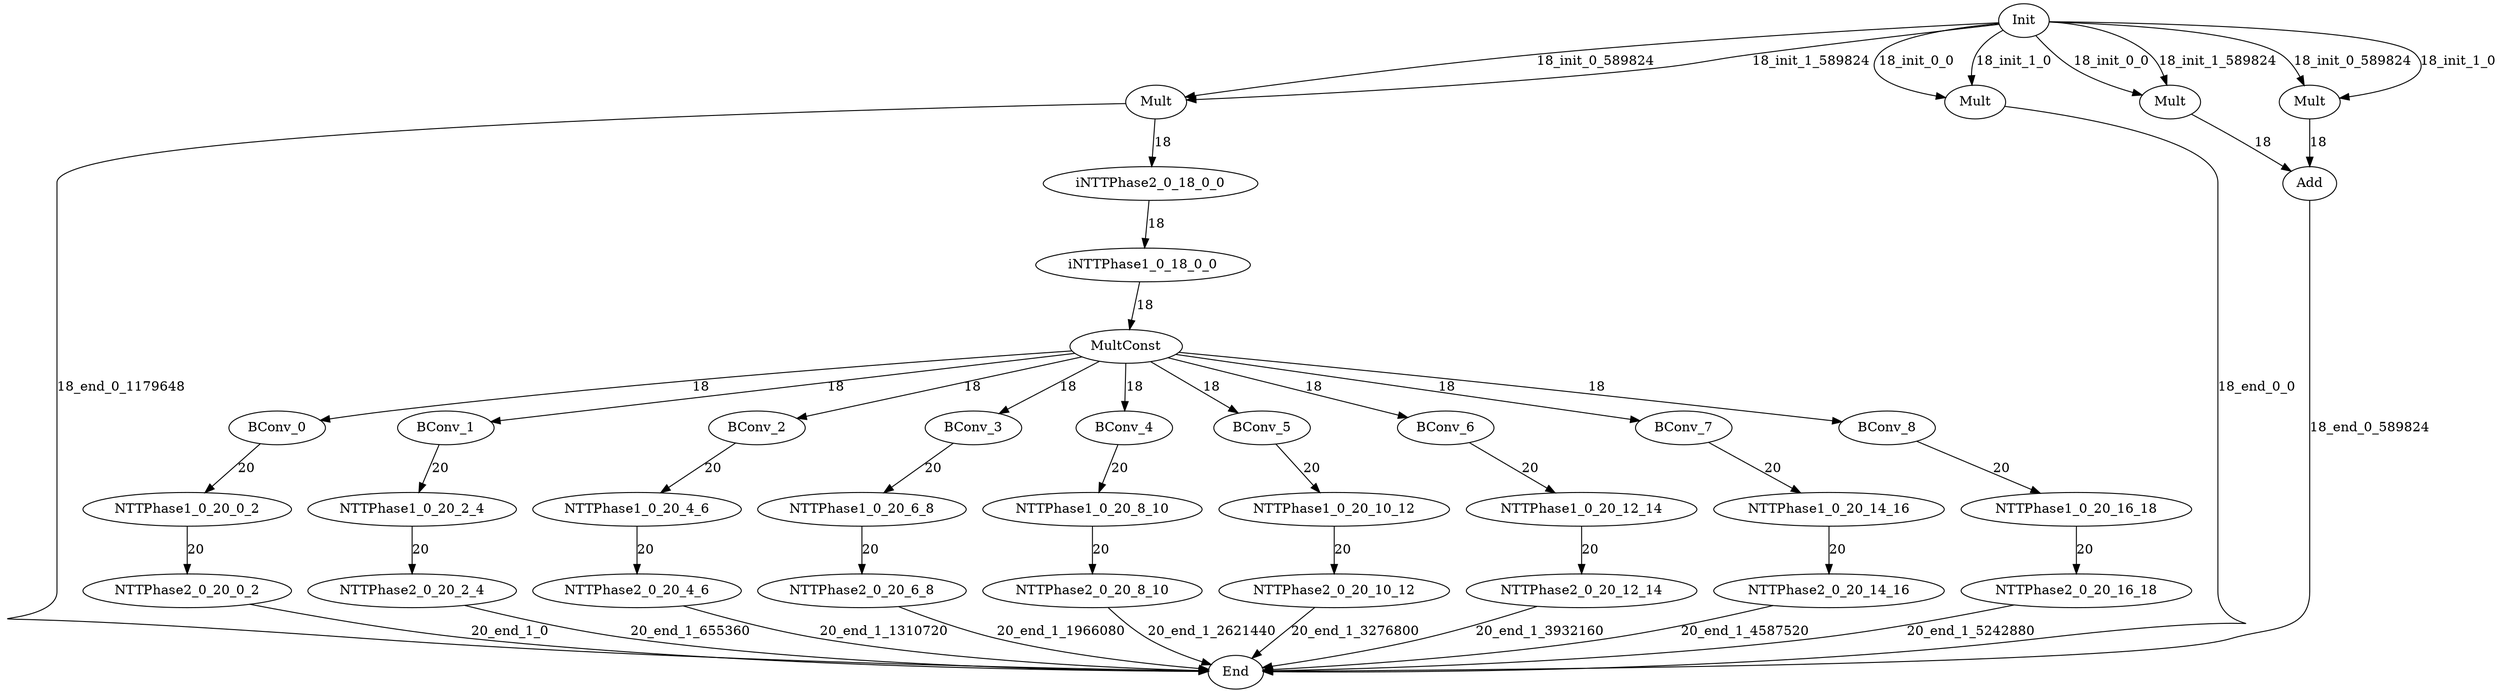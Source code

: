 digraph {
	graph [bb="0,0,2659.8,732"];
	node [label="\N"];
	init	[height=0.5,
		label=Init,
		pos="2155.8,714",
		width=0.75];
	MultBxBx	[height=0.5,
		label=Mult,
		pos="1295.8,627",
		width=0.9027];
	init -> MultBxBx	[label="18_init_0_589824",
		lp="1630.8,670.5",
		pos="e,1325.4,634.67 2128.7,712.57 2045,710.97 1783,704.09 1567.8,678 1484.5,667.9 1388.1,648.27 1335.3,636.84"];
	init -> MultBxBx	[label="18_init_1_589824",
		lp="1895.8,670.5",
		pos="e,1327.8,630.59 2129.3,709.94 2058.5,701.82 1859.6,679.26 1693.8,663 1564.2,650.29 1410.6,637.39 1337.9,631.42"];
	MultAxAx	[height=0.5,
		label=Mult,
		pos="2103.8,627",
		width=0.9027];
	init -> MultAxAx	[label="18_init_0_0",
		lp="2041.3,670.5",
		pos="e,2072.2,631.79 2129,710.89 2089,707.13 2016.6,697.72 2000.8,678 1981.1,653.31 2025.6,640 2062.2,633.46"];
	init -> MultAxAx	[label="18_init_1_0",
		lp="2145.3,670.5",
		pos="e,2100.4,645.19 2133.4,703.61 2122.7,697.88 2111,689.44 2104.8,678 2101.1,671.17 2099.9,663.02 2099.8,655.29"];
	MultAxBx	[height=0.5,
		label=Mult,
		pos="2311.8,627",
		width=0.9027];
	init -> MultAxBx	[label="18_init_0_0",
		lp="2249.3,670.5",
		pos="e,2281.9,634.53 2168.4,698.06 2178.4,687.04 2193.2,672.4 2208.8,663 2228.3,651.25 2252.3,642.8 2272.2,637.15"];
	init -> MultAxBx	[label="18_init_1_589824",
		lp="2362.8,670.5",
		pos="e,2308.3,645.14 2182.8,712.65 2212.4,710.88 2259.5,703.81 2289.8,678 2296.9,671.99 2301.7,663.28 2305.1,654.8"];
	MultBxAx	[height=0.5,
		label=Mult,
		pos="2460.8,627",
		width=0.9027];
	init -> MultBxAx	[label="18_init_0_589824",
		lp="2506.8,670.5",
		pos="e,2454.9,644.73 2183.1,712.44 2244.2,710.74 2389.4,704 2429.8,678 2438.7,672.26 2445.5,662.94 2450.4,653.9"];
	init -> MultBxAx	[label="18_init_1_0",
		lp="2619.3,670.5",
		pos="e,2492.7,631.22 2182.8,712.81 2271.1,711.9 2547.3,706.78 2573.8,678 2597.7,651.96 2544,638.72 2502.6,632.6"];
	end	[height=0.5,
		label=End,
		pos="1314.8,18",
		width=0.81243];
	NTTP20	[height=0.5,
		label=NTTPhase2_0_20_0_2,
		pos="195.8,105",
		width=3.0872];
	NTTP20 -> end	[label="20_end_1_0",
		lp="540.3,61.5",
		pos="e,1285.4,18.982 262.58,90.598 323.77,78.888 417,62.472 498.8,54 796.24,23.194 1157.4,19.391 1275.4,19.008"];
	NTTP10	[height=0.5,
		label=NTTPhase1_0_20_0_2,
		pos="195.8,192",
		width=3.0872];
	NTTP10 -> NTTP20	[label=20,
		lp="205.3,148.5",
		pos="e,195.8,123.18 195.8,173.8 195.8,162.16 195.8,146.55 195.8,133.24"];
	BConv0	[height=0.5,
		label=BConv_0,
		pos="352.8,279",
		width=1.4263];
	BConv0 -> NTTP10	[label=20,
		lp="293.3,235.5",
		pos="e,226.06,209.38 326.17,263.58 301.14,250.03 263.39,229.59 234.94,214.19"];
	ScaleForBConv	[height=0.5,
		label=MultConst,
		pos="1201.8,366",
		width=1.661];
	ScaleForBConv -> BConv0	[label=18,
		lp="782.3,322.5",
		pos="e,398.9,286.99 1144.5,360.71 1021.4,351.26 722.36,327.07 472.8,297 451.89,294.48 428.99,291.33 408.85,288.43"];
	BConv1	[height=0.5,
		label=BConv_1,
		pos="532.8,279",
		width=1.4263];
	ScaleForBConv -> BConv1	[label=18,
		lp="917.3,322.5",
		pos="e,580.26,286.03 1147.9,358.15 1023.6,342.36 717.88,303.51 590.23,287.3"];
	BConv2	[height=0.5,
		label=BConv_2,
		pos="824.8,279",
		width=1.4263];
	ScaleForBConv -> BConv2	[label=18,
		lp="1046.3,322.5",
		pos="e,866.77,289.46 1155.6,354.58 1085,338.66 950.68,308.38 876.78,291.72"];
	BConv3	[height=0.5,
		label=BConv_3,
		pos="996.8,279",
		width=1.4263];
	ScaleForBConv -> BConv3	[label=18,
		lp="1121.3,322.5",
		pos="e,1028.7,293.22 1167.9,350.96 1132.3,336.18 1076.2,312.91 1038,297.07"];
	BConv4	[height=0.5,
		label=BConv_4,
		pos="1196.8,279",
		width=1.4263];
	ScaleForBConv -> BConv4	[label=18,
		lp="1209.3,322.5",
		pos="e,1197.8,297.18 1200.8,347.8 1200.1,336.16 1199.2,320.55 1198.4,307.24"];
	BConv5	[height=0.5,
		label=BConv_5,
		pos="1334.8,279",
		width=1.4263];
	ScaleForBConv -> BConv5	[label=18,
		lp="1286.3,322.5",
		pos="e,1311,295.21 1226.2,349.41 1247.6,335.73 1278.9,315.72 1302.4,300.7"];
	BConv6	[height=0.5,
		label=BConv_6,
		pos="1525.8,279",
		width=1.4263];
	ScaleForBConv -> BConv6	[label=18,
		lp="1393.3,322.5",
		pos="e,1485.8,290.48 1245.5,353.54 1305.5,337.79 1413.1,309.56 1476.1,293.03"];
	BConv7	[height=0.5,
		label=BConv_7,
		pos="1761.8,279",
		width=1.4263];
	ScaleForBConv -> BConv7	[label=18,
		lp="1525.3,322.5",
		pos="e,1715.5,287.03 1254,357.08 1359.3,341.09 1596.6,305.07 1705.4,288.56"];
	BConv8	[height=0.5,
		label=BConv_8,
		pos="1993.8,279",
		width=1.4263];
	ScaleForBConv -> BConv8	[label=18,
		lp="1685.3,322.5",
		pos="e,1945.7,285.39 1257.6,359.31 1324.4,352.47 1439.8,340.58 1538.8,330 1681.4,314.76 1849,296.17 1935.5,286.52"];
	iNTTP1	[height=0.5,
		label=iNTTPhase1_0_18_0_0,
		pos="1251.8,453",
		width=3.1775];
	iNTTP1 -> ScaleForBConv	[label=18,
		lp="1239.3,409.5",
		pos="e,1211.7,383.89 1241.7,434.8 1234.6,422.74 1225,406.4 1217,392.79"];
	iNTTP2	[height=0.5,
		label=iNTTPhase2_0_18_0_0,
		pos="1276.8,540",
		width=3.1775];
	iNTTP2 -> iNTTP1	[label=18,
		lp="1275.3,496.5",
		pos="e,1256.9,471.18 1271.7,521.8 1268.3,510.05 1263.6,494.24 1259.7,480.84"];
	MultBxBx -> end	[label="18_end_0_1179648",
		lp="125.3,322.5",
		pos="e,1285.5,19.38 1263.3,625.52 1067.8,622.41 56.8,603.32 56.8,541 56.8,541 56.8,541 56.8,104 56.8,51.55 -190.96,95.5 386.8,54 730.52,\
29.311 1147.2,21.45 1275.4,19.528"];
	MultBxBx -> iNTTP2	[label=18,
		lp="1297.3,583.5",
		pos="e,1280.6,558.18 1292,608.8 1289.4,597.16 1285.9,581.55 1282.9,568.24"];
	NTTP21	[height=0.5,
		label=NTTPhase2_0_20_2_4,
		pos="435.8,105",
		width=3.0872];
	NTTP21 -> end	[label="20_end_1_655360",
		lp="732.8,61.5",
		pos="e,1285.4,18.952 491.86,89.374 538.79,77.759 607.7,62.16 668.8,54 897.02,23.523 1174,19.413 1275.3,18.985"];
	NTTP11	[height=0.5,
		label=NTTPhase1_0_20_2_4,
		pos="435.8,192",
		width=3.0872];
	NTTP11 -> NTTP21	[label=20,
		lp="445.3,148.5",
		pos="e,435.8,123.18 435.8,173.8 435.8,162.16 435.8,146.55 435.8,133.24"];
	BConv1 -> NTTP11	[label=20,
		lp="500.3,235.5",
		pos="e,454.96,209.79 514.56,262.01 499.93,249.2 479.21,231.04 462.69,216.56"];
	NTTP22	[height=0.5,
		label=NTTPhase2_0_20_4_6,
		pos="675.8,105",
		width=3.0872];
	NTTP22 -> end	[label="20_end_1_1310720",
		lp="939.3,61.5",
		pos="e,1285.5,19.567 725.39,88.759 764.5,77.355 820.64,62.344 870.8,54 1018.7,29.401 1197.2,21.987 1275.2,19.837"];
	NTTP12	[height=0.5,
		label=NTTPhase1_0_20_4_6,
		pos="675.8,192",
		width=3.0872];
	NTTP12 -> NTTP22	[label=20,
		lp="685.3,148.5",
		pos="e,675.8,123.18 675.8,173.8 675.8,162.16 675.8,146.55 675.8,133.24"];
	BConv2 -> NTTP12	[label=20,
		lp="769.3,235.5",
		pos="e,704.64,209.45 799.19,263.39 775.56,249.91 740.2,229.74 713.38,214.44"];
	NTTP23	[height=0.5,
		label=NTTPhase2_0_20_6_8,
		pos="915.8,105",
		width=3.0872];
	NTTP23 -> end	[label="20_end_1_1966080",
		lp="1128.3,61.5",
		pos="e,1285.8,21.104 954.9,88.062 983.52,76.984 1023.5,62.699 1059.8,54 1135.1,35.958 1225.2,26.309 1275.6,21.954"];
	NTTP13	[height=0.5,
		label=NTTPhase1_0_20_6_8,
		pos="915.8,192",
		width=3.0872];
	NTTP13 -> NTTP23	[label=20,
		lp="925.3,148.5",
		pos="e,915.8,123.18 915.8,173.8 915.8,162.16 915.8,146.55 915.8,133.24"];
	BConv3 -> NTTP13	[label=20,
		lp="971.3,235.5",
		pos="e,931.92,209.92 981.18,261.61 969.24,249.07 952.57,231.59 939.06,217.41"];
	NTTP24	[height=0.5,
		label=NTTPhase2_0_20_8_10,
		pos="1161.8,105",
		width=3.2497];
	NTTP24 -> end	[label="20_end_1_2621440",
		lp="1289.3,61.5",
		pos="e,1288.6,26.083 1178.6,86.951 1189.8,76.364 1205.3,63.091 1220.8,54 1238.9,43.383 1260.9,34.999 1279,29.102"];
	NTTP14	[height=0.5,
		label=NTTPhase1_0_20_8_10,
		pos="1161.8,192",
		width=3.2497];
	NTTP14 -> NTTP24	[label=20,
		lp="1171.3,148.5",
		pos="e,1161.8,123.18 1161.8,173.8 1161.8,162.16 1161.8,146.55 1161.8,133.24"];
	BConv4 -> NTTP14	[label=20,
		lp="1191.3,235.5",
		pos="e,1168.9,210.18 1189.7,260.8 1184.8,248.93 1178.2,232.93 1172.7,219.45"];
	NTTP25	[height=0.5,
		label=NTTPhase2_0_20_10_12,
		pos="1419.8,105",
		width=3.4122];
	NTTP25 -> end	[label="20_end_1_3276800",
		lp="1442.3,61.5",
		pos="e,1332,32.947 1399.1,87.207 1382.1,73.445 1357.9,53.923 1339.9,39.289"];
	NTTP15	[height=0.5,
		label=NTTPhase1_0_20_10_12,
		pos="1419.8,192",
		width=3.4122];
	NTTP15 -> NTTP25	[label=20,
		lp="1429.3,148.5",
		pos="e,1419.8,123.18 1419.8,173.8 1419.8,162.16 1419.8,146.55 1419.8,133.24"];
	BConv5 -> NTTP15	[label=20,
		lp="1392.3,235.5",
		pos="e,1402.9,209.92 1351.2,261.61 1363.8,248.96 1381.5,231.26 1395.8,217.01"];
	NTTP26	[height=0.5,
		label=NTTPhase2_0_20_12_14,
		pos="1683.8,105",
		width=3.4122];
	NTTP26 -> end	[label="20_end_1_3932160",
		lp="1639.3,61.5",
		pos="e,1343.2,22.918 1636.1,88.302 1602.5,77.62 1556.2,63.715 1514.8,54 1459.1,40.927 1393.6,30.358 1353.1,24.375"];
	NTTP16	[height=0.5,
		label=NTTPhase1_0_20_12_14,
		pos="1683.8,192",
		width=3.4122];
	NTTP16 -> NTTP26	[label=20,
		lp="1693.3,148.5",
		pos="e,1683.8,123.18 1683.8,173.8 1683.8,162.16 1683.8,146.55 1683.8,133.24"];
	BConv6 -> NTTP16	[label=20,
		lp="1623.3,235.5",
		pos="e,1653.1,209.53 1552.6,263.58 1577.7,250.08 1615.5,229.72 1644.1,214.34"];
	NTTP27	[height=0.5,
		label=NTTPhase2_0_20_14_16,
		pos="1947.8,105",
		width=3.4122];
	NTTP27 -> end	[label="20_end_1_4587520",
		lp="1858.3,61.5",
		pos="e,1343.8,20.355 1888,89.245 1840.5,78.03 1772.3,63.038 1711.8,54 1581.6,34.544 1425.7,24.677 1354.2,20.891"];
	NTTP17	[height=0.5,
		label=NTTPhase1_0_20_14_16,
		pos="1947.8,192",
		width=3.4122];
	NTTP17 -> NTTP27	[label=20,
		lp="1957.3,148.5",
		pos="e,1947.8,123.18 1947.8,173.8 1947.8,162.16 1947.8,146.55 1947.8,133.24"];
	BConv7 -> NTTP17	[label=20,
		lp="1875.3,235.5",
		pos="e,1912.3,209.24 1791.7,264.34 1821.7,250.62 1868.4,229.29 1902.9,213.53"];
	NTTP28	[height=0.5,
		label=NTTPhase2_0_20_16_18,
		pos="2211.8,105",
		width=3.4122];
	NTTP28 -> end	[label="20_end_1_5242880",
		lp="2099.3,61.5",
		pos="e,1344.1,19.425 2145.1,89.823 2088.4,78.316 2004.6,62.634 1930.8,54 1713.9,28.638 1451.9,21.475 1354.1,19.608"];
	NTTP18	[height=0.5,
		label=NTTPhase1_0_20_16_18,
		pos="2211.8,192",
		width=3.4122];
	NTTP18 -> NTTP28	[label=20,
		lp="2221.3,148.5",
		pos="e,2211.8,123.18 2211.8,173.8 2211.8,162.16 2211.8,146.55 2211.8,133.24"];
	BConv8 -> NTTP18	[label=20,
		lp="2125.3,235.5",
		pos="e,2170.5,209.09 2026.9,265.09 2062.6,251.17 2119.8,228.85 2161.2,212.73"];
	MultAxAx -> end	[label="18_end_0_0",
		lp="2404.3,322.5",
		pos="e,1344.1,18.622 2135.3,622.4 2204.3,613.65 2362.8,588.38 2362.8,541 2362.8,541 2362.8,541 2362.8,104 2362.8,41.739 2503.9,92.418 \
2171.8,54 1858.4,17.742 1476.8,17.525 1354.5,18.529"];
	AddAxBx	[height=0.5,
		label=Add,
		pos="2460.8,540",
		width=0.79437];
	AddAxBx -> end	[label="18_end_0_589824",
		lp="2524.8,279",
		pos="e,1344.1,19.094 2460.8,521.74 2460.8,504.57 2460.8,477.46 2460.8,454 2460.8,454 2460.8,454 2460.8,104 2460.8,60.553 2418.5,66.212 \
2376.8,54 2277.4,24.878 1534.6,19.915 1354.2,19.136"];
	MultAxBx -> AddAxBx	[label=18,
		lp="2411.3,583.5",
		pos="e,2440.9,553.16 2334.5,614.09 2347,607.43 2362.9,598.9 2376.8,591 2395.3,580.51 2415.8,568.3 2432,558.57"];
	MultBxAx -> AddAxBx	[label=18,
		lp="2470.3,583.5",
		pos="e,2460.8,558.18 2460.8,608.8 2460.8,597.16 2460.8,581.55 2460.8,568.24"];
}

